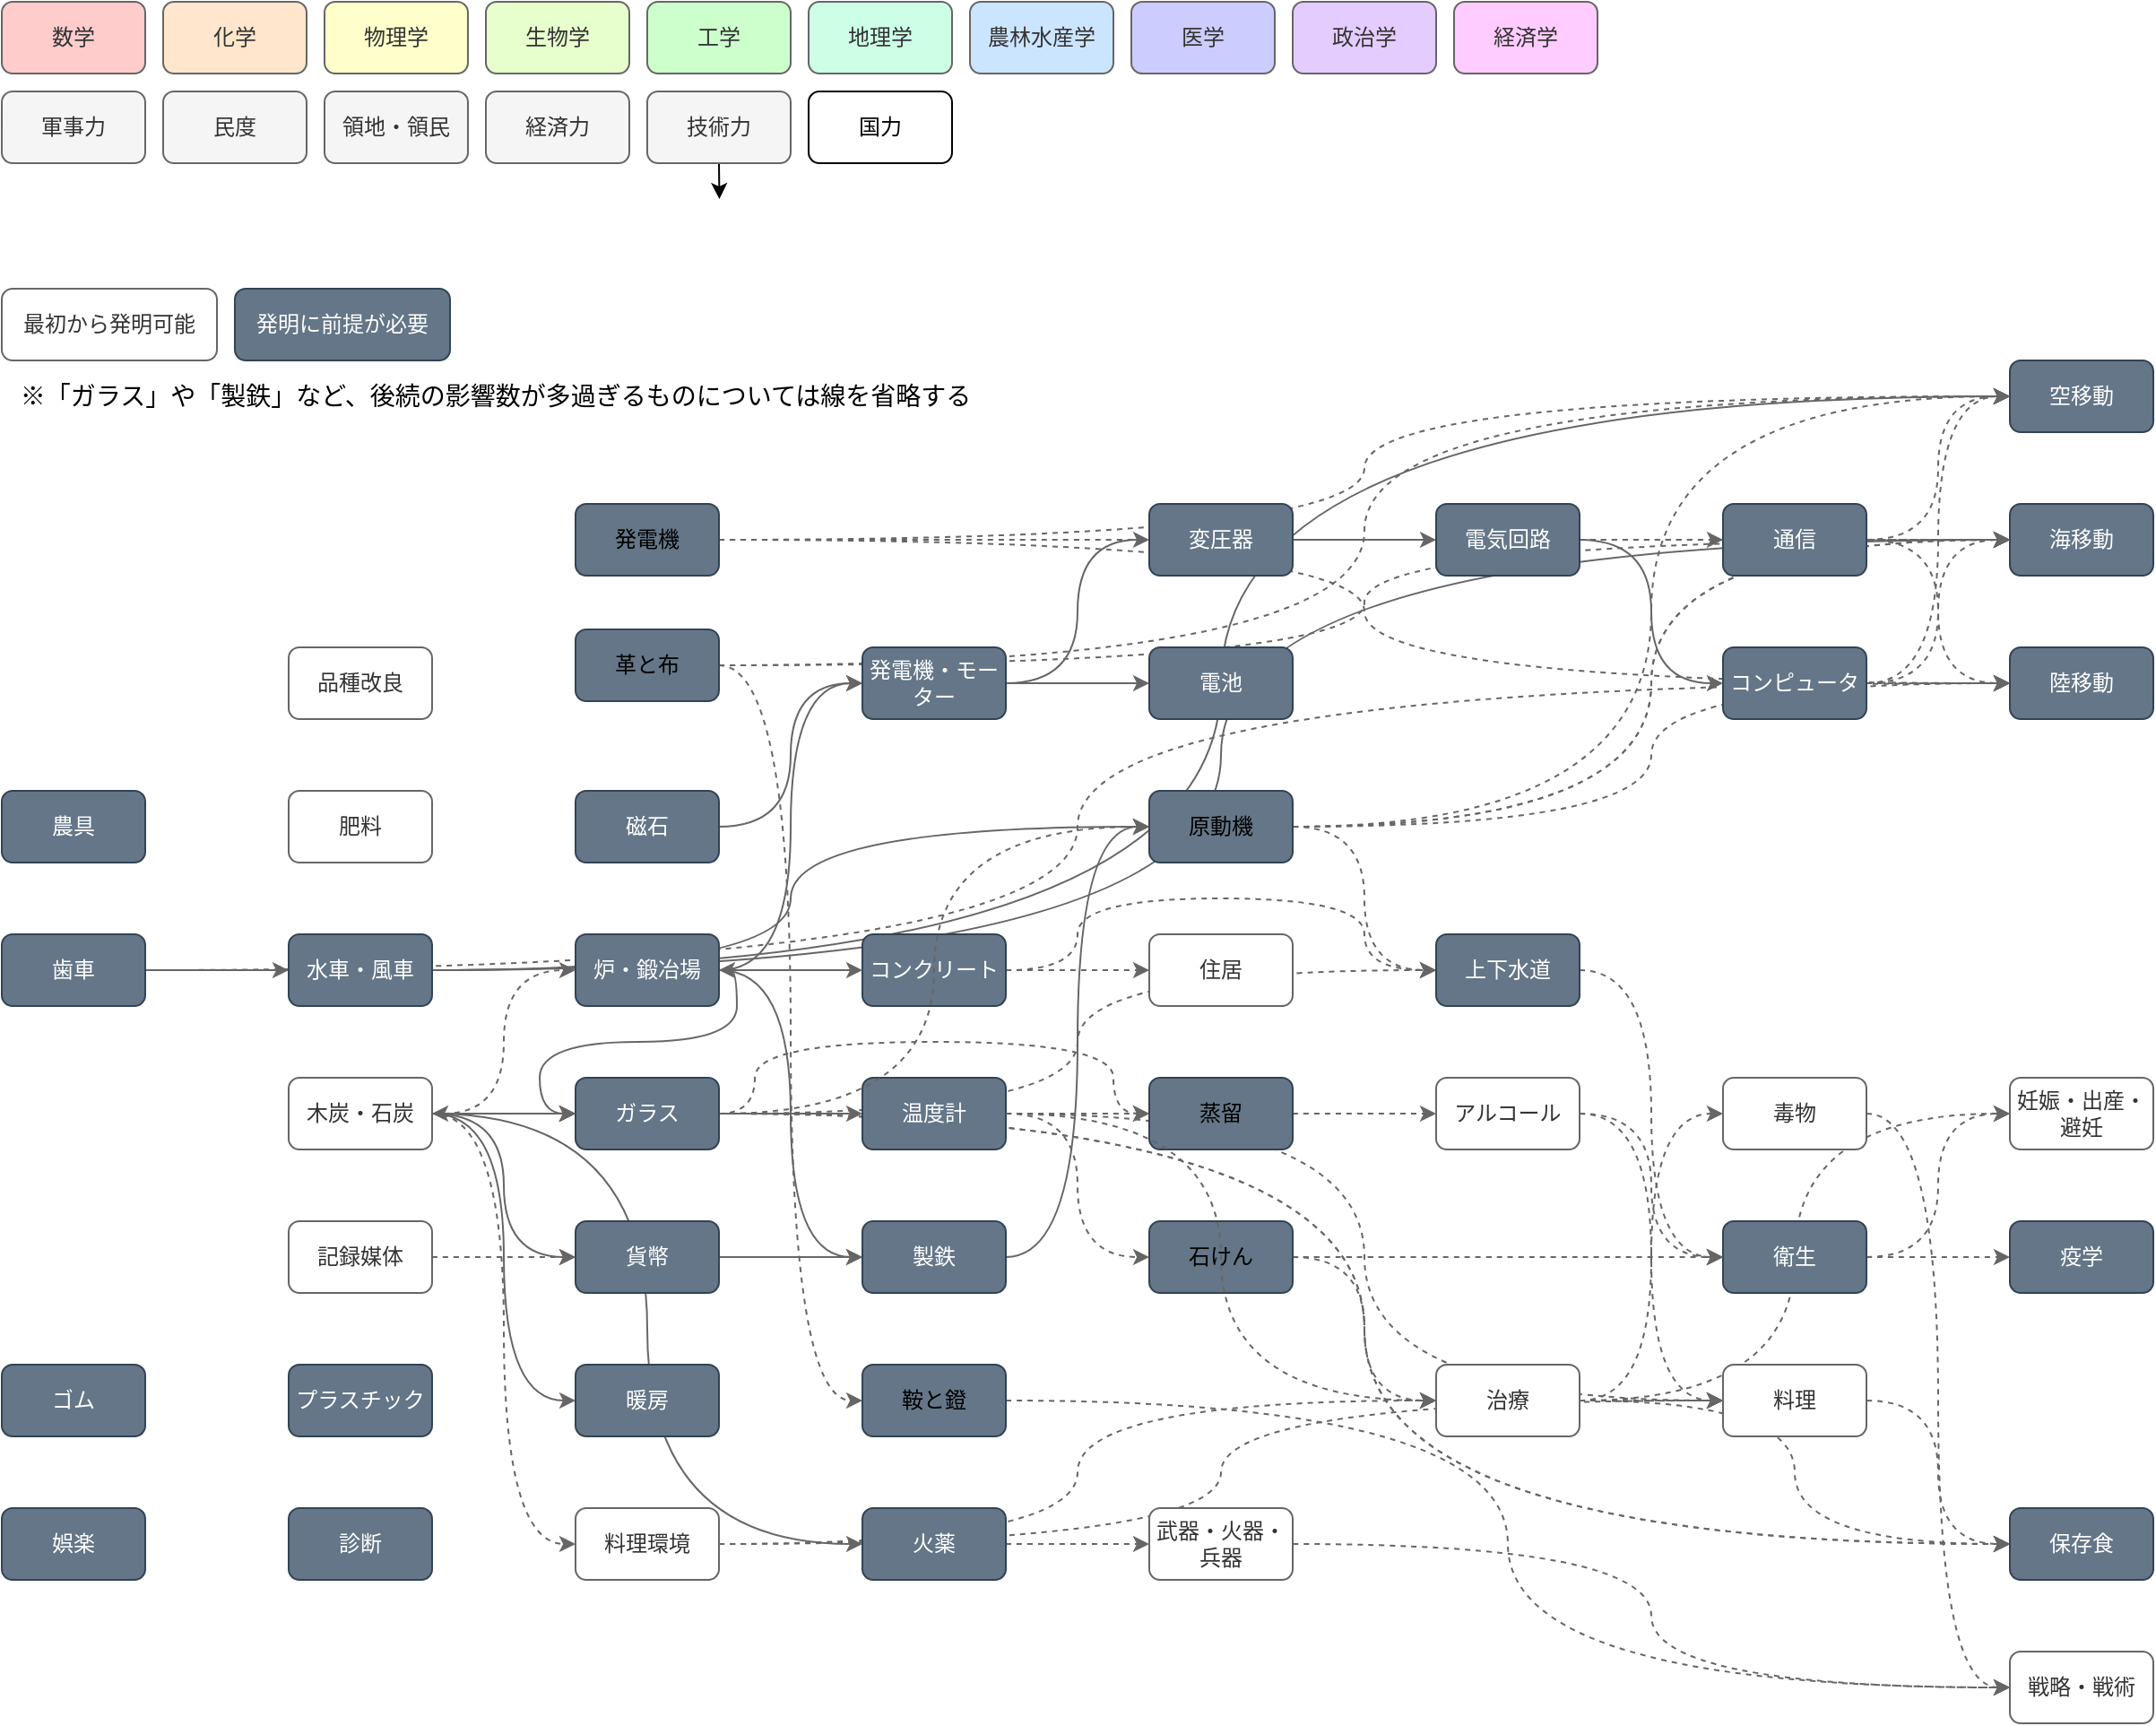 <mxfile version="13.6.5">
    <diagram id="Hml3C1bSp_uLjsfV2yY4" name="発明フロー図">
        <mxGraphModel dx="1623" dy="1445" grid="1" gridSize="10" guides="1" tooltips="1" connect="1" arrows="1" fold="1" page="0" pageScale="1" pageWidth="827" pageHeight="1169" background="#ffffff" math="0" shadow="0">
            <root>
                <mxCell id="HTTCc7BETmfh2jHcDv9F-0"/>
                <mxCell id="HTTCc7BETmfh2jHcDv9F-1" parent="HTTCc7BETmfh2jHcDv9F-0"/>
                <mxCell id="nROYmovbe9bJ1VE86xbU-2" style="edgeStyle=orthogonalEdgeStyle;curved=1;orthogonalLoop=1;jettySize=auto;html=1;entryX=0;entryY=0.5;entryDx=0;entryDy=0;dashed=1;strokeColor=#666666;" parent="HTTCc7BETmfh2jHcDv9F-1" source="orQiS28H_-HDRUKgwxow-0" target="nROYmovbe9bJ1VE86xbU-0" edge="1">
                    <mxGeometry relative="1" as="geometry"/>
                </mxCell>
                <mxCell id="15vgdKJO_0gSsuf9lGo--10" style="edgeStyle=orthogonalEdgeStyle;curved=1;orthogonalLoop=1;jettySize=auto;html=1;entryX=0;entryY=0.5;entryDx=0;entryDy=0;dashed=1;strokeColor=#666666;" parent="HTTCc7BETmfh2jHcDv9F-1" source="IHxV3SC73tPRu1RLsCbI-1" target="-kC5ediKRFF-yKJu43k6-0" edge="1">
                    <mxGeometry relative="1" as="geometry"/>
                </mxCell>
                <mxCell id="jsnWgvFJp7m_y5k1BQA0-3" style="edgeStyle=orthogonalEdgeStyle;curved=1;orthogonalLoop=1;jettySize=auto;html=1;entryX=0;entryY=0.5;entryDx=0;entryDy=0;dashed=1;strokeColor=#666666;" parent="HTTCc7BETmfh2jHcDv9F-1" source="Sn5-mBdgM8zfP3UNiHoN-0" target="Dbr0C-WJxfYOp78xR_JG-0" edge="1">
                    <mxGeometry relative="1" as="geometry"/>
                </mxCell>
                <mxCell id="XReN1oJN_4p1rs_f8T-Q-1" style="edgeStyle=orthogonalEdgeStyle;curved=1;orthogonalLoop=1;jettySize=auto;html=1;entryX=0;entryY=0.5;entryDx=0;entryDy=0;dashed=1;strokeColor=#666666;" parent="HTTCc7BETmfh2jHcDv9F-1" source="orQiS28H_-HDRUKgwxow-0" target="-kC5ediKRFF-yKJu43k6-0" edge="1">
                    <mxGeometry relative="1" as="geometry"/>
                </mxCell>
                <mxCell id="dR6pimykpSB_m4Jos8N7-8" style="edgeStyle=orthogonalEdgeStyle;curved=1;orthogonalLoop=1;jettySize=auto;html=1;entryX=0;entryY=0.5;entryDx=0;entryDy=0;dashed=1;strokeColor=#666666;" parent="HTTCc7BETmfh2jHcDv9F-1" source="dR6pimykpSB_m4Jos8N7-3" target="dR6pimykpSB_m4Jos8N7-0" edge="1">
                    <mxGeometry relative="1" as="geometry"/>
                </mxCell>
                <mxCell id="l7sgxVDM9o03ufIY0ZK5-0" style="edgeStyle=orthogonalEdgeStyle;curved=1;orthogonalLoop=1;jettySize=auto;html=1;entryX=0;entryY=0.5;entryDx=0;entryDy=0;dashed=1;strokeColor=#666666;" parent="HTTCc7BETmfh2jHcDv9F-1" source="5Iz_TNSjgTqwmQJaPwpB-0" target="bYkYj78u_uzgEQN_Zffz-0" edge="1">
                    <mxGeometry relative="1" as="geometry"/>
                </mxCell>
                <mxCell id="bYkYj78u_uzgEQN_Zffz-7" style="edgeStyle=orthogonalEdgeStyle;curved=1;orthogonalLoop=1;jettySize=auto;html=1;entryX=0;entryY=0.5;entryDx=0;entryDy=0;strokeColor=#666666;" parent="HTTCc7BETmfh2jHcDv9F-1" source="hAJBgUKt6QxF4TPebzFo-0" target="bYkYj78u_uzgEQN_Zffz-0" edge="1">
                    <mxGeometry relative="1" as="geometry"/>
                </mxCell>
                <mxCell id="bYkYj78u_uzgEQN_Zffz-6" style="edgeStyle=orthogonalEdgeStyle;curved=1;orthogonalLoop=1;jettySize=auto;html=1;entryX=0;entryY=0.5;entryDx=0;entryDy=0;strokeColor=#666666;" parent="HTTCc7BETmfh2jHcDv9F-1" source="hAJBgUKt6QxF4TPebzFo-0" target="bYkYj78u_uzgEQN_Zffz-1" edge="1">
                    <mxGeometry relative="1" as="geometry"/>
                </mxCell>
                <mxCell id="fruoxsKuYXPDBdhxqdVz-2" style="edgeStyle=orthogonalEdgeStyle;curved=1;orthogonalLoop=1;jettySize=auto;html=1;entryX=0;entryY=0.5;entryDx=0;entryDy=0;dashed=1;strokeColor=#666666;" parent="HTTCc7BETmfh2jHcDv9F-1" source="b9YuUcyHK26dxfavCTkQ-0" target="fruoxsKuYXPDBdhxqdVz-0" edge="1">
                    <mxGeometry relative="1" as="geometry"/>
                </mxCell>
                <mxCell id="llVmmh854Esks2OwhXFj-2" style="edgeStyle=orthogonalEdgeStyle;curved=1;orthogonalLoop=1;jettySize=auto;html=1;entryX=0;entryY=0.5;entryDx=0;entryDy=0;strokeColor=#666666;" parent="HTTCc7BETmfh2jHcDv9F-1" source="hAJBgUKt6QxF4TPebzFo-0" target="5Iz_TNSjgTqwmQJaPwpB-0" edge="1">
                    <mxGeometry relative="1" as="geometry"/>
                </mxCell>
                <mxCell id="xolmBpU9KjeL2AKnAgfE-1" style="edgeStyle=orthogonalEdgeStyle;orthogonalLoop=1;jettySize=auto;html=1;entryX=0;entryY=0.5;entryDx=0;entryDy=0;strokeColor=#666666;fontColor=#242424;fillColor=#f5f5f5;curved=1;" parent="HTTCc7BETmfh2jHcDv9F-1" source="RAYl8kHecePw0RQnXyey-0" target="xolmBpU9KjeL2AKnAgfE-0" edge="1">
                    <mxGeometry relative="1" as="geometry"/>
                </mxCell>
                <mxCell id="Ap4JBLBqUgPetMG2dPM3-0" style="edgeStyle=orthogonalEdgeStyle;orthogonalLoop=1;jettySize=auto;html=1;entryX=0;entryY=0.5;entryDx=0;entryDy=0;strokeColor=#666666;fontColor=#242424;dashed=1;fillColor=#f5f5f5;curved=1;" parent="HTTCc7BETmfh2jHcDv9F-1" source="Sn5-mBdgM8zfP3UNiHoN-0" target="rmJzFQS66W-gUBMwuP_R-0" edge="1">
                    <mxGeometry relative="1" as="geometry"/>
                </mxCell>
                <mxCell id="j3p5eU2ef71zMQ0-AlCQ-0" style="edgeStyle=orthogonalEdgeStyle;orthogonalLoop=1;jettySize=auto;html=1;entryX=0;entryY=0.5;entryDx=0;entryDy=0;strokeColor=#666666;fontColor=#242424;fillColor=#f5f5f5;curved=1;exitX=1;exitY=0.5;exitDx=0;exitDy=0;" parent="HTTCc7BETmfh2jHcDv9F-1" source="lw9KRS8-v7y3yGMd158O-0" target="aUE0gkNqFB7O7c7i3Uo4-0" edge="1">
                    <mxGeometry relative="1" as="geometry"/>
                </mxCell>
                <mxCell id="XJsbUPrAj7jSnz_J5Ij9-0" style="edgeStyle=orthogonalEdgeStyle;orthogonalLoop=1;jettySize=auto;html=1;entryX=0;entryY=0.5;entryDx=0;entryDy=0;dashed=1;strokeColor=#666666;fontColor=#242424;fillColor=#f5f5f5;curved=1;" parent="HTTCc7BETmfh2jHcDv9F-1" source="Sn5-mBdgM8zfP3UNiHoN-0" target="rmJzFQS66W-gUBMwuP_R-0" edge="1">
                    <mxGeometry relative="1" as="geometry"/>
                </mxCell>
                <mxCell id="VSHb0vkexKgeXN2EWjZw-0" style="edgeStyle=orthogonalEdgeStyle;orthogonalLoop=1;jettySize=auto;html=1;entryX=0;entryY=0.5;entryDx=0;entryDy=0;dashed=1;strokeColor=#666666;fontColor=#242424;fillColor=#f5f5f5;curved=1;" parent="HTTCc7BETmfh2jHcDv9F-1" source="XwRDVTlCvedR3Zm1vumC-0" target="879Xo7zjeXGpvIYnT46Y-1" edge="1">
                    <mxGeometry relative="1" as="geometry"/>
                </mxCell>
                <mxCell id="wsDSR9SNvBHnoTCr_pwT-1" style="edgeStyle=orthogonalEdgeStyle;orthogonalLoop=1;jettySize=auto;html=1;entryX=0;entryY=0.5;entryDx=0;entryDy=0;dashed=1;strokeColor=#666666;fontColor=#242424;fillColor=#f5f5f5;curved=1;" parent="HTTCc7BETmfh2jHcDv9F-1" source="XwRDVTlCvedR3Zm1vumC-0" target="wsDSR9SNvBHnoTCr_pwT-0" edge="1">
                    <mxGeometry relative="1" as="geometry"/>
                </mxCell>
                <mxCell id="-kC5ediKRFF-yKJu43k6-1" style="edgeStyle=orthogonalEdgeStyle;orthogonalLoop=1;jettySize=auto;html=1;entryX=0;entryY=0.5;entryDx=0;entryDy=0;dashed=1;strokeColor=#666666;fontColor=#242424;fillColor=#f5f5f5;curved=1;" parent="HTTCc7BETmfh2jHcDv9F-1" source="XwRDVTlCvedR3Zm1vumC-0" target="-kC5ediKRFF-yKJu43k6-0" edge="1">
                    <mxGeometry relative="1" as="geometry"/>
                </mxCell>
                <mxCell id="rmJzFQS66W-gUBMwuP_R-2" style="edgeStyle=orthogonalEdgeStyle;orthogonalLoop=1;jettySize=auto;html=1;entryX=0;entryY=0.5;entryDx=0;entryDy=0;dashed=1;strokeColor=#666666;fontColor=#242424;fillColor=#f5f5f5;curved=1;" parent="HTTCc7BETmfh2jHcDv9F-1" source="orQiS28H_-HDRUKgwxow-0" target="rmJzFQS66W-gUBMwuP_R-0" edge="1">
                    <mxGeometry relative="1" as="geometry"/>
                </mxCell>
                <mxCell id="NjEWo05EWpm-bKINFmp_-1" style="edgeStyle=orthogonalEdgeStyle;orthogonalLoop=1;jettySize=auto;html=1;entryX=0;entryY=0.5;entryDx=0;entryDy=0;dashed=1;fontColor=#242424;fillColor=#f5f5f5;curved=1;strokeColor=#666666;" parent="HTTCc7BETmfh2jHcDv9F-1" source="879Xo7zjeXGpvIYnT46Y-1" target="NjEWo05EWpm-bKINFmp_-0" edge="1">
                    <mxGeometry relative="1" as="geometry"/>
                </mxCell>
                <mxCell id="879Xo7zjeXGpvIYnT46Y-1" value="蒸留" style="whiteSpace=wrap;html=1;shadow=0;strokeColor=#314354;glass=0;rounded=1;fillColor=#647687;" parent="HTTCc7BETmfh2jHcDv9F-1" vertex="1">
                    <mxGeometry x="-40" y="40" width="80" height="40" as="geometry"/>
                </mxCell>
                <mxCell id="Sn5-mBdgM8zfP3UNiHoN-1" style="edgeStyle=orthogonalEdgeStyle;orthogonalLoop=1;jettySize=auto;html=1;entryX=0;entryY=0.5;entryDx=0;entryDy=0;strokeColor=#666666;fontColor=#242424;fillColor=#f5f5f5;curved=1;" parent="HTTCc7BETmfh2jHcDv9F-1" source="Sn5-mBdgM8zfP3UNiHoN-0" target="XwRDVTlCvedR3Zm1vumC-0" edge="1">
                    <mxGeometry relative="1" as="geometry"/>
                </mxCell>
                <mxCell id="kmi2UZ3Utrd7_uI72IXJ-0" style="edgeStyle=orthogonalEdgeStyle;orthogonalLoop=1;jettySize=auto;html=1;entryX=0;entryY=0.5;entryDx=0;entryDy=0;strokeColor=#666666;fontColor=#242424;exitX=1;exitY=0.5;exitDx=0;exitDy=0;dashed=1;fillColor=#f5f5f5;curved=1;" parent="HTTCc7BETmfh2jHcDv9F-1" source="Sn5-mBdgM8zfP3UNiHoN-0" target="879Xo7zjeXGpvIYnT46Y-1" edge="1">
                    <mxGeometry relative="1" as="geometry">
                        <Array as="points">
                            <mxPoint x="-260" y="60"/>
                            <mxPoint x="-260" y="20"/>
                            <mxPoint x="-60" y="20"/>
                            <mxPoint x="-60" y="60"/>
                        </Array>
                    </mxGeometry>
                </mxCell>
                <mxCell id="_3wUcc4vJyXXqYRv7iyH-13" value="化学" style="whiteSpace=wrap;html=1;shadow=0;strokeColor=#666666;glass=0;fontColor=#333333;fillColor=#FFE6CC;rounded=1;" parent="HTTCc7BETmfh2jHcDv9F-1" vertex="1">
                    <mxGeometry x="-590" y="-560" width="80" height="40" as="geometry"/>
                </mxCell>
                <mxCell id="_3wUcc4vJyXXqYRv7iyH-14" value="物理学" style="whiteSpace=wrap;html=1;shadow=0;strokeColor=#666666;glass=0;fontColor=#333333;fillColor=#FFFFCC;rounded=1;" parent="HTTCc7BETmfh2jHcDv9F-1" vertex="1">
                    <mxGeometry x="-500" y="-560" width="80" height="40" as="geometry"/>
                </mxCell>
                <mxCell id="_3wUcc4vJyXXqYRv7iyH-15" value="生物学" style="whiteSpace=wrap;html=1;shadow=0;strokeColor=#666666;glass=0;fontColor=#333333;fillColor=#E6FFCC;rounded=1;" parent="HTTCc7BETmfh2jHcDv9F-1" vertex="1">
                    <mxGeometry x="-410" y="-560" width="80" height="40" as="geometry"/>
                </mxCell>
                <mxCell id="_3wUcc4vJyXXqYRv7iyH-16" value="工学" style="whiteSpace=wrap;html=1;shadow=0;strokeColor=#666666;glass=0;fontColor=#333333;fillColor=#CCFFCC;rounded=1;" parent="HTTCc7BETmfh2jHcDv9F-1" vertex="1">
                    <mxGeometry x="-320" y="-560" width="80" height="40" as="geometry"/>
                </mxCell>
                <mxCell id="_3wUcc4vJyXXqYRv7iyH-17" value="数学" style="whiteSpace=wrap;html=1;shadow=0;strokeColor=#666666;glass=0;fontColor=#333333;fillColor=#FFCCCC;rounded=1;" parent="HTTCc7BETmfh2jHcDv9F-1" vertex="1">
                    <mxGeometry x="-680" y="-560" width="80" height="40" as="geometry"/>
                </mxCell>
                <mxCell id="_3wUcc4vJyXXqYRv7iyH-18" value="地理学" style="whiteSpace=wrap;html=1;shadow=0;strokeColor=#666666;glass=0;fontColor=#333333;fillColor=#CCFFE6;rounded=1;" parent="HTTCc7BETmfh2jHcDv9F-1" vertex="1">
                    <mxGeometry x="-230" y="-560" width="80" height="40" as="geometry"/>
                </mxCell>
                <mxCell id="_3wUcc4vJyXXqYRv7iyH-19" value="軍事力" style="whiteSpace=wrap;html=1;shadow=0;strokeColor=#666666;glass=0;fontColor=#333333;fillColor=#f5f5f5;rounded=1;" parent="HTTCc7BETmfh2jHcDv9F-1" vertex="1">
                    <mxGeometry x="-680" y="-510" width="80" height="40" as="geometry"/>
                </mxCell>
                <mxCell id="_3wUcc4vJyXXqYRv7iyH-20" value="政治学" style="whiteSpace=wrap;html=1;shadow=0;strokeColor=#666666;glass=0;fontColor=#333333;fillColor=#E5CCFF;rounded=1;" parent="HTTCc7BETmfh2jHcDv9F-1" vertex="1">
                    <mxGeometry x="40" y="-560" width="80" height="40" as="geometry"/>
                </mxCell>
                <mxCell id="_3wUcc4vJyXXqYRv7iyH-21" value="経済学" style="whiteSpace=wrap;html=1;shadow=0;strokeColor=#666666;glass=0;fontColor=#333333;fillColor=#FFCCFF;rounded=1;" parent="HTTCc7BETmfh2jHcDv9F-1" vertex="1">
                    <mxGeometry x="130" y="-560" width="80" height="40" as="geometry"/>
                </mxCell>
                <mxCell id="_3wUcc4vJyXXqYRv7iyH-22" value="民度" style="whiteSpace=wrap;html=1;shadow=0;strokeColor=#666666;glass=0;fontColor=#333333;fillColor=#f5f5f5;rounded=1;" parent="HTTCc7BETmfh2jHcDv9F-1" vertex="1">
                    <mxGeometry x="-590" y="-510" width="80" height="40" as="geometry"/>
                </mxCell>
                <mxCell id="_3wUcc4vJyXXqYRv7iyH-23" value="農林水産学" style="whiteSpace=wrap;html=1;shadow=0;strokeColor=#666666;glass=0;fontColor=#333333;fillColor=#CCE5FF;rounded=1;" parent="HTTCc7BETmfh2jHcDv9F-1" vertex="1">
                    <mxGeometry x="-140" y="-560" width="80" height="40" as="geometry"/>
                </mxCell>
                <mxCell id="_3wUcc4vJyXXqYRv7iyH-24" value="医学" style="whiteSpace=wrap;html=1;shadow=0;strokeColor=#666666;glass=0;fontColor=#333333;fillColor=#CCCCFF;rounded=1;" parent="HTTCc7BETmfh2jHcDv9F-1" vertex="1">
                    <mxGeometry x="-50" y="-560" width="80" height="40" as="geometry"/>
                </mxCell>
                <mxCell id="15vgdKJO_0gSsuf9lGo--1" style="edgeStyle=orthogonalEdgeStyle;curved=1;orthogonalLoop=1;jettySize=auto;html=1;entryX=0;entryY=0.5;entryDx=0;entryDy=0;dashed=1;strokeColor=#666666;" parent="HTTCc7BETmfh2jHcDv9F-1" source="NjEWo05EWpm-bKINFmp_-0" target="rf0gForys7RXzxiNtbmf-0" edge="1">
                    <mxGeometry relative="1" as="geometry"/>
                </mxCell>
                <mxCell id="15vgdKJO_0gSsuf9lGo--3" style="edgeStyle=orthogonalEdgeStyle;curved=1;orthogonalLoop=1;jettySize=auto;html=1;entryX=0;entryY=0.5;entryDx=0;entryDy=0;dashed=1;strokeColor=#666666;" parent="HTTCc7BETmfh2jHcDv9F-1" source="NjEWo05EWpm-bKINFmp_-0" target="-kC5ediKRFF-yKJu43k6-0" edge="1">
                    <mxGeometry relative="1" as="geometry"/>
                </mxCell>
                <mxCell id="NjEWo05EWpm-bKINFmp_-0" value="アルコール" style="whiteSpace=wrap;html=1;shadow=0;strokeColor=#666666;glass=0;fontColor=#333333;rounded=1;fillColor=#FFFFFF;" parent="HTTCc7BETmfh2jHcDv9F-1" vertex="1">
                    <mxGeometry x="120" y="40" width="80" height="40" as="geometry"/>
                </mxCell>
                <mxCell id="rf0gForys7RXzxiNtbmf-1" style="edgeStyle=orthogonalEdgeStyle;orthogonalLoop=1;jettySize=auto;html=1;entryX=0;entryY=0.5;entryDx=0;entryDy=0;dashed=1;strokeColor=#666666;fontColor=#242424;fillColor=#f5f5f5;curved=1;" parent="HTTCc7BETmfh2jHcDv9F-1" source="wsDSR9SNvBHnoTCr_pwT-0" target="rf0gForys7RXzxiNtbmf-0" edge="1">
                    <mxGeometry relative="1" as="geometry"/>
                </mxCell>
                <mxCell id="15vgdKJO_0gSsuf9lGo--0" style="edgeStyle=orthogonalEdgeStyle;curved=1;orthogonalLoop=1;jettySize=auto;html=1;entryX=0;entryY=0.5;entryDx=0;entryDy=0;dashed=1;strokeColor=#666666;" parent="HTTCc7BETmfh2jHcDv9F-1" source="wsDSR9SNvBHnoTCr_pwT-0" target="orQiS28H_-HDRUKgwxow-0" edge="1">
                    <mxGeometry relative="1" as="geometry"/>
                </mxCell>
                <mxCell id="wsDSR9SNvBHnoTCr_pwT-0" value="石けん" style="whiteSpace=wrap;html=1;shadow=0;strokeColor=#314354;glass=0;rounded=1;fillColor=#647687;" parent="HTTCc7BETmfh2jHcDv9F-1" vertex="1">
                    <mxGeometry x="-40" y="120" width="80" height="40" as="geometry"/>
                </mxCell>
                <mxCell id="15vgdKJO_0gSsuf9lGo--4" style="edgeStyle=orthogonalEdgeStyle;curved=1;orthogonalLoop=1;jettySize=auto;html=1;entryX=0;entryY=0.5;entryDx=0;entryDy=0;dashed=1;strokeColor=#666666;" parent="HTTCc7BETmfh2jHcDv9F-1" source="-kC5ediKRFF-yKJu43k6-0" target="rmJzFQS66W-gUBMwuP_R-0" edge="1">
                    <mxGeometry relative="1" as="geometry"/>
                </mxCell>
                <mxCell id="-kC5ediKRFF-yKJu43k6-0" value="料理" style="whiteSpace=wrap;html=1;shadow=0;strokeColor=#666666;glass=0;fontColor=#333333;rounded=1;fillColor=#FFFFFF;" parent="HTTCc7BETmfh2jHcDv9F-1" vertex="1">
                    <mxGeometry x="280" y="200" width="80" height="40" as="geometry"/>
                </mxCell>
                <mxCell id="rmJzFQS66W-gUBMwuP_R-0" value="保存食" style="whiteSpace=wrap;html=1;shadow=0;strokeColor=#314354;glass=0;fontColor=#ffffff;rounded=1;fillColor=#647687;" parent="HTTCc7BETmfh2jHcDv9F-1" vertex="1">
                    <mxGeometry x="440" y="280" width="80" height="40" as="geometry"/>
                </mxCell>
                <mxCell id="fNW1mB0vqgWYvVGBjmVC-1" style="edgeStyle=orthogonalEdgeStyle;curved=1;orthogonalLoop=1;jettySize=auto;html=1;entryX=0;entryY=0.5;entryDx=0;entryDy=0;dashed=1;strokeColor=#666666;" parent="HTTCc7BETmfh2jHcDv9F-1" source="rf0gForys7RXzxiNtbmf-0" target="fNW1mB0vqgWYvVGBjmVC-0" edge="1">
                    <mxGeometry relative="1" as="geometry"/>
                </mxCell>
                <mxCell id="nROYmovbe9bJ1VE86xbU-1" style="edgeStyle=orthogonalEdgeStyle;curved=1;orthogonalLoop=1;jettySize=auto;html=1;entryX=0;entryY=0.5;entryDx=0;entryDy=0;dashed=1;strokeColor=#666666;" parent="HTTCc7BETmfh2jHcDv9F-1" source="rf0gForys7RXzxiNtbmf-0" target="nROYmovbe9bJ1VE86xbU-0" edge="1">
                    <mxGeometry relative="1" as="geometry"/>
                </mxCell>
                <mxCell id="rf0gForys7RXzxiNtbmf-0" value="衛生" style="whiteSpace=wrap;html=1;shadow=0;strokeColor=#314354;glass=0;fontColor=#ffffff;rounded=1;fillColor=#647687;" parent="HTTCc7BETmfh2jHcDv9F-1" vertex="1">
                    <mxGeometry x="280" y="120" width="80" height="40" as="geometry"/>
                </mxCell>
                <mxCell id="I6vt4FmRrN_WWvv1z9_a-1" style="edgeStyle=orthogonalEdgeStyle;orthogonalLoop=1;jettySize=auto;html=1;entryX=0;entryY=0.5;entryDx=0;entryDy=0;dashed=1;strokeColor=#666666;fontColor=#242424;fillColor=#f5f5f5;curved=1;" parent="HTTCc7BETmfh2jHcDv9F-1" source="aUE0gkNqFB7O7c7i3Uo4-0" target="I6vt4FmRrN_WWvv1z9_a-0" edge="1">
                    <mxGeometry relative="1" as="geometry"/>
                </mxCell>
                <mxCell id="egx3MsV3ABIWp8DCgl1h-0" value="肥料" style="whiteSpace=wrap;html=1;shadow=0;strokeColor=#666666;glass=0;fontColor=#333333;gradientDirection=east;rounded=1;fillColor=#FFFFFF;" parent="HTTCc7BETmfh2jHcDv9F-1" vertex="1">
                    <mxGeometry x="-520" y="-120" width="80" height="40" as="geometry"/>
                </mxCell>
                <mxCell id="dR6pimykpSB_m4Jos8N7-2" style="edgeStyle=orthogonalEdgeStyle;curved=1;orthogonalLoop=1;jettySize=auto;html=1;entryX=0;entryY=0.5;entryDx=0;entryDy=0;dashed=1;strokeColor=#666666;" parent="HTTCc7BETmfh2jHcDv9F-1" source="I6vt4FmRrN_WWvv1z9_a-0" target="dR6pimykpSB_m4Jos8N7-0" edge="1">
                    <mxGeometry relative="1" as="geometry"/>
                </mxCell>
                <mxCell id="I6vt4FmRrN_WWvv1z9_a-0" value="武器・火器・兵器" style="whiteSpace=wrap;html=1;shadow=0;strokeColor=#666666;glass=0;fontColor=#333333;gradientDirection=east;rounded=1;fillColor=#FFFFFF;" parent="HTTCc7BETmfh2jHcDv9F-1" vertex="1">
                    <mxGeometry x="-40" y="280" width="80" height="40" as="geometry"/>
                </mxCell>
                <mxCell id="gBRz2u1BvC-VdU7EH6nq-0" style="edgeStyle=orthogonalEdgeStyle;orthogonalLoop=1;jettySize=auto;html=1;entryX=0;entryY=0.5;entryDx=0;entryDy=0;strokeColor=#666666;fontColor=#242424;fillColor=#f5f5f5;curved=1;" parent="HTTCc7BETmfh2jHcDv9F-1" source="lw9KRS8-v7y3yGMd158O-0" target="Sn5-mBdgM8zfP3UNiHoN-0" edge="1">
                    <mxGeometry relative="1" as="geometry"/>
                </mxCell>
                <mxCell id="lhSFcBFZjF5iDJUtTFF3-0" style="edgeStyle=orthogonalEdgeStyle;orthogonalLoop=1;jettySize=auto;html=1;entryX=0;entryY=0.5;entryDx=0;entryDy=0;strokeColor=#666666;fontColor=#242424;dashed=1;fillColor=#f5f5f5;curved=1;startArrow=classic;startFill=1;" parent="HTTCc7BETmfh2jHcDv9F-1" source="lw9KRS8-v7y3yGMd158O-0" target="XOB_Azzf9ECYlFCiNjfn-0" edge="1">
                    <mxGeometry relative="1" as="geometry"/>
                </mxCell>
                <mxCell id="JC4YpbuUYEj5rmakHz76-1" style="edgeStyle=orthogonalEdgeStyle;orthogonalLoop=1;jettySize=auto;html=1;entryX=0;entryY=0.5;entryDx=0;entryDy=0;curved=1;strokeColor=#666666;" parent="HTTCc7BETmfh2jHcDv9F-1" source="lw9KRS8-v7y3yGMd158O-0" target="JC4YpbuUYEj5rmakHz76-0" edge="1">
                    <mxGeometry relative="1" as="geometry"/>
                </mxCell>
                <mxCell id="IHxV3SC73tPRu1RLsCbI-2" style="edgeStyle=orthogonalEdgeStyle;curved=1;orthogonalLoop=1;jettySize=auto;html=1;entryX=0;entryY=0.5;entryDx=0;entryDy=0;strokeColor=#666666;dashed=1;" parent="HTTCc7BETmfh2jHcDv9F-1" source="lw9KRS8-v7y3yGMd158O-0" target="IHxV3SC73tPRu1RLsCbI-1" edge="1">
                    <mxGeometry relative="1" as="geometry"/>
                </mxCell>
                <mxCell id="lw9KRS8-v7y3yGMd158O-0" value="木炭・石炭" style="whiteSpace=wrap;html=1;shadow=0;strokeColor=#666666;glass=0;fontColor=#333333;gradientDirection=east;rounded=1;fillColor=#FFFFFF;" parent="HTTCc7BETmfh2jHcDv9F-1" vertex="1">
                    <mxGeometry x="-520" y="40" width="80" height="40" as="geometry"/>
                </mxCell>
                <mxCell id="llVmmh854Esks2OwhXFj-1" style="edgeStyle=orthogonalEdgeStyle;orthogonalLoop=1;jettySize=auto;html=1;entryX=0;entryY=0.5;entryDx=0;entryDy=0;curved=1;strokeColor=#666666;" parent="HTTCc7BETmfh2jHcDv9F-1" source="xolmBpU9KjeL2AKnAgfE-0" target="5Iz_TNSjgTqwmQJaPwpB-0" edge="1">
                    <mxGeometry relative="1" as="geometry"/>
                </mxCell>
                <mxCell id="xolmBpU9KjeL2AKnAgfE-0" value="製鉄" style="whiteSpace=wrap;html=1;shadow=0;strokeColor=#314354;glass=0;fontColor=#ffffff;gradientDirection=east;rounded=1;fillColor=#647687;" parent="HTTCc7BETmfh2jHcDv9F-1" vertex="1">
                    <mxGeometry x="-200" y="120" width="80" height="40" as="geometry"/>
                </mxCell>
                <mxCell id="I9lxqiOMOkmnAsTsOOeb-2" style="edgeStyle=orthogonalEdgeStyle;orthogonalLoop=1;jettySize=auto;html=1;entryX=0;entryY=0.5;entryDx=0;entryDy=0;strokeColor=#666666;fontColor=#242424;dashed=1;fillColor=#f5f5f5;curved=1;" parent="HTTCc7BETmfh2jHcDv9F-1" source="I9lxqiOMOkmnAsTsOOeb-0" target="RAYl8kHecePw0RQnXyey-0" edge="1">
                    <mxGeometry relative="1" as="geometry">
                        <mxPoint x="-520" y="140" as="targetPoint"/>
                    </mxGeometry>
                </mxCell>
                <mxCell id="I9lxqiOMOkmnAsTsOOeb-0" value="記録媒体" style="whiteSpace=wrap;html=1;shadow=0;strokeColor=#666666;glass=0;fontColor=#333333;gradientDirection=east;rounded=1;fillColor=#FFFFFF;" parent="HTTCc7BETmfh2jHcDv9F-1" vertex="1">
                    <mxGeometry x="-520" y="120" width="80" height="40" as="geometry"/>
                </mxCell>
                <mxCell id="XwRDVTlCvedR3Zm1vumC-0" value="温度計" style="whiteSpace=wrap;html=1;shadow=0;strokeColor=#314354;glass=0;fontColor=#ffffff;rounded=1;fillColor=#647687;" parent="HTTCc7BETmfh2jHcDv9F-1" vertex="1">
                    <mxGeometry x="-200" y="40" width="80" height="40" as="geometry"/>
                </mxCell>
                <mxCell id="6jde4qi--G-SuA9uiQnA-0" value="プラスチック" style="whiteSpace=wrap;html=1;shadow=0;strokeColor=#314354;glass=0;gradientDirection=east;rounded=1;fillColor=#647687;fontColor=#FFFFFF;" parent="HTTCc7BETmfh2jHcDv9F-1" vertex="1">
                    <mxGeometry x="-520" y="200" width="80" height="40" as="geometry"/>
                </mxCell>
                <mxCell id="3ZYC5zpfR9Kvv13T7q-n-3" style="edgeStyle=orthogonalEdgeStyle;orthogonalLoop=1;jettySize=auto;html=1;strokeColor=#666666;fontColor=#242424;dashed=1;fillColor=#f5f5f5;curved=1;" parent="HTTCc7BETmfh2jHcDv9F-1" source="6jde4qi--G-SuA9uiQnA-1" target="3ZYC5zpfR9Kvv13T7q-n-2" edge="1">
                    <mxGeometry relative="1" as="geometry"/>
                </mxCell>
                <mxCell id="jsnWgvFJp7m_y5k1BQA0-2" style="edgeStyle=orthogonalEdgeStyle;curved=1;orthogonalLoop=1;jettySize=auto;html=1;entryX=0;entryY=0.5;entryDx=0;entryDy=0;dashed=1;strokeColor=#666666;exitX=1;exitY=0.5;exitDx=0;exitDy=0;" parent="HTTCc7BETmfh2jHcDv9F-1" source="6jde4qi--G-SuA9uiQnA-1" target="Dbr0C-WJxfYOp78xR_JG-0" edge="1">
                    <mxGeometry relative="1" as="geometry">
                        <Array as="points">
                            <mxPoint x="-80" y="-20"/>
                            <mxPoint x="-80" y="-60"/>
                            <mxPoint x="80" y="-60"/>
                            <mxPoint x="80" y="-20"/>
                        </Array>
                    </mxGeometry>
                </mxCell>
                <mxCell id="6jde4qi--G-SuA9uiQnA-1" value="コンクリート" style="whiteSpace=wrap;html=1;shadow=0;strokeColor=#314354;glass=0;fontColor=#ffffff;gradientDirection=east;rounded=1;fillColor=#647687;" parent="HTTCc7BETmfh2jHcDv9F-1" vertex="1">
                    <mxGeometry x="-200" y="-40" width="80" height="40" as="geometry"/>
                </mxCell>
                <mxCell id="XOB_Azzf9ECYlFCiNjfn-1" style="edgeStyle=orthogonalEdgeStyle;orthogonalLoop=1;jettySize=auto;html=1;entryX=0;entryY=0.5;entryDx=0;entryDy=0;strokeColor=#666666;fontColor=#242424;fillColor=#f5f5f5;curved=1;" parent="HTTCc7BETmfh2jHcDv9F-1" source="XOB_Azzf9ECYlFCiNjfn-0" target="6jde4qi--G-SuA9uiQnA-1" edge="1">
                    <mxGeometry relative="1" as="geometry"/>
                </mxCell>
                <mxCell id="bUB5znuZweUOaqQhbGdk-0" style="edgeStyle=orthogonalEdgeStyle;orthogonalLoop=1;jettySize=auto;html=1;entryX=0;entryY=0.5;entryDx=0;entryDy=0;strokeColor=#666666;fontColor=#242424;fillColor=#f5f5f5;curved=1;" parent="HTTCc7BETmfh2jHcDv9F-1" source="XOB_Azzf9ECYlFCiNjfn-0" target="xolmBpU9KjeL2AKnAgfE-0" edge="1">
                    <mxGeometry relative="1" as="geometry"/>
                </mxCell>
                <mxCell id="I0iv-IHDvsy2OHSowOFH-0" style="edgeStyle=orthogonalEdgeStyle;curved=1;orthogonalLoop=1;jettySize=auto;html=1;entryX=0;entryY=0.5;entryDx=0;entryDy=0;strokeColor=#666666;" parent="HTTCc7BETmfh2jHcDv9F-1" source="XOB_Azzf9ECYlFCiNjfn-0" target="zk6BvxhDfVWAGiS1f2kL-1" edge="1">
                    <mxGeometry relative="1" as="geometry"/>
                </mxCell>
                <mxCell id="6" style="edgeStyle=orthogonalEdgeStyle;orthogonalLoop=1;jettySize=auto;html=1;entryX=0;entryY=0.5;entryDx=0;entryDy=0;startArrow=classic;startFill=1;fontSize=14;fontColor=#000000;curved=1;strokeColor=#666666;" parent="HTTCc7BETmfh2jHcDv9F-1" source="XOB_Azzf9ECYlFCiNjfn-0" target="Sn5-mBdgM8zfP3UNiHoN-0" edge="1">
                    <mxGeometry relative="1" as="geometry">
                        <Array as="points">
                            <mxPoint x="-270" y="-20"/>
                            <mxPoint x="-270" y="20"/>
                            <mxPoint x="-380" y="20"/>
                            <mxPoint x="-380" y="60"/>
                        </Array>
                    </mxGeometry>
                </mxCell>
                <mxCell id="XOB_Azzf9ECYlFCiNjfn-0" value="&lt;span&gt;炉・鍛冶場&lt;/span&gt;" style="whiteSpace=wrap;html=1;shadow=0;strokeColor=#314354;glass=0;gradientDirection=east;rounded=1;fillColor=#647687;fontColor=#FFFFFF;" parent="HTTCc7BETmfh2jHcDv9F-1" vertex="1">
                    <mxGeometry x="-360" y="-40" width="80" height="40" as="geometry"/>
                </mxCell>
                <mxCell id="3ZYC5zpfR9Kvv13T7q-n-2" value="住居" style="whiteSpace=wrap;html=1;shadow=0;strokeColor=#666666;glass=0;fontColor=#333333;gradientDirection=east;rounded=1;fillColor=#FFFFFF;" parent="HTTCc7BETmfh2jHcDv9F-1" vertex="1">
                    <mxGeometry x="-40" y="-40" width="80" height="40" as="geometry"/>
                </mxCell>
                <mxCell id="hAJBgUKt6QxF4TPebzFo-0" value="水車・風車" style="whiteSpace=wrap;html=1;shadow=0;strokeColor=#314354;glass=0;fontColor=#ffffff;gradientDirection=east;rounded=1;fillColor=#647687;" parent="HTTCc7BETmfh2jHcDv9F-1" vertex="1">
                    <mxGeometry x="-520" y="-40" width="80" height="40" as="geometry"/>
                </mxCell>
                <mxCell id="b9YuUcyHK26dxfavCTkQ-2" style="edgeStyle=orthogonalEdgeStyle;orthogonalLoop=1;jettySize=auto;html=1;strokeColor=#666666;fontColor=#242424;fillColor=#f5f5f5;curved=1;entryX=0;entryY=0.5;entryDx=0;entryDy=0;" parent="HTTCc7BETmfh2jHcDv9F-1" source="b9YuUcyHK26dxfavCTkQ-0" target="hAJBgUKt6QxF4TPebzFo-0" edge="1">
                    <mxGeometry relative="1" as="geometry">
                        <mxPoint x="-520" y="-20" as="targetPoint"/>
                    </mxGeometry>
                </mxCell>
                <mxCell id="b9YuUcyHK26dxfavCTkQ-0" value="歯車" style="whiteSpace=wrap;html=1;shadow=0;strokeColor=#314354;glass=0;gradientDirection=east;rounded=1;fillColor=#647687;fontColor=#FFFFFF;" parent="HTTCc7BETmfh2jHcDv9F-1" vertex="1">
                    <mxGeometry x="-680" y="-40" width="80" height="40" as="geometry"/>
                </mxCell>
                <mxCell id="GXMsyrIZlcMDs5D8xa4e-0" value="&lt;span style=&quot;&quot;&gt;農具&lt;/span&gt;" style="whiteSpace=wrap;html=1;shadow=0;strokeColor=#314354;glass=0;gradientDirection=east;rounded=1;fillColor=#647687;fontColor=#FFFFFF;" parent="HTTCc7BETmfh2jHcDv9F-1" vertex="1">
                    <mxGeometry x="-680" y="-120" width="80" height="40" as="geometry"/>
                </mxCell>
                <mxCell id="jsnWgvFJp7m_y5k1BQA0-5" style="edgeStyle=orthogonalEdgeStyle;curved=1;orthogonalLoop=1;jettySize=auto;html=1;entryX=0;entryY=0.5;entryDx=0;entryDy=0;dashed=1;strokeColor=#666666;" parent="HTTCc7BETmfh2jHcDv9F-1" source="Dbr0C-WJxfYOp78xR_JG-0" target="rf0gForys7RXzxiNtbmf-0" edge="1">
                    <mxGeometry relative="1" as="geometry"/>
                </mxCell>
                <mxCell id="nZ_iVtfcXBy_AjzPYWAE-1" style="edgeStyle=orthogonalEdgeStyle;curved=1;orthogonalLoop=1;jettySize=auto;html=1;entryX=0;entryY=0.5;entryDx=0;entryDy=0;dashed=1;strokeColor=#666666;" parent="HTTCc7BETmfh2jHcDv9F-1" source="hJgsLD7vB5YC5HTqWuy2-2" target="fruoxsKuYXPDBdhxqdVz-0" edge="1">
                    <mxGeometry relative="1" as="geometry"/>
                </mxCell>
                <mxCell id="bYkYj78u_uzgEQN_Zffz-4" style="edgeStyle=orthogonalEdgeStyle;curved=1;orthogonalLoop=1;jettySize=auto;html=1;entryX=0;entryY=0.5;entryDx=0;entryDy=0;dashed=1;strokeColor=#666666;" parent="HTTCc7BETmfh2jHcDv9F-1" source="hJgsLD7vB5YC5HTqWuy2-2" target="bYkYj78u_uzgEQN_Zffz-0" edge="1">
                    <mxGeometry relative="1" as="geometry"/>
                </mxCell>
                <mxCell id="bYkYj78u_uzgEQN_Zffz-5" style="edgeStyle=orthogonalEdgeStyle;curved=1;orthogonalLoop=1;jettySize=auto;html=1;entryX=0;entryY=0.5;entryDx=0;entryDy=0;dashed=1;strokeColor=#666666;" parent="HTTCc7BETmfh2jHcDv9F-1" source="hJgsLD7vB5YC5HTqWuy2-2" target="bYkYj78u_uzgEQN_Zffz-1" edge="1">
                    <mxGeometry relative="1" as="geometry"/>
                </mxCell>
                <mxCell id="hJgsLD7vB5YC5HTqWuy2-2" value="&lt;span style=&quot;&quot;&gt;発電機&lt;/span&gt;" style="whiteSpace=wrap;html=1;shadow=0;strokeColor=#314354;glass=0;gradientDirection=east;rounded=1;fillColor=#647687;" parent="HTTCc7BETmfh2jHcDv9F-1" vertex="1">
                    <mxGeometry x="-360" y="-280" width="80" height="40" as="geometry"/>
                </mxCell>
                <mxCell id="bYkYj78u_uzgEQN_Zffz-10" style="edgeStyle=orthogonalEdgeStyle;curved=1;orthogonalLoop=1;jettySize=auto;html=1;entryX=0;entryY=0.5;entryDx=0;entryDy=0;dashed=1;strokeColor=#666666;" parent="HTTCc7BETmfh2jHcDv9F-1" source="hJgsLD7vB5YC5HTqWuy2-5" target="bYkYj78u_uzgEQN_Zffz-1" edge="1">
                    <mxGeometry relative="1" as="geometry"/>
                </mxCell>
                <mxCell id="l7sgxVDM9o03ufIY0ZK5-1" style="edgeStyle=orthogonalEdgeStyle;curved=1;orthogonalLoop=1;jettySize=auto;html=1;entryX=0;entryY=0.5;entryDx=0;entryDy=0;dashed=1;strokeColor=#666666;" parent="HTTCc7BETmfh2jHcDv9F-1" source="hJgsLD7vB5YC5HTqWuy2-5" target="bYkYj78u_uzgEQN_Zffz-0" edge="1">
                    <mxGeometry relative="1" as="geometry"/>
                </mxCell>
                <mxCell id="dR6pimykpSB_m4Jos8N7-7" style="edgeStyle=orthogonalEdgeStyle;curved=1;orthogonalLoop=1;jettySize=auto;html=1;entryX=0;entryY=0.5;entryDx=0;entryDy=0;dashed=1;strokeColor=#666666;" parent="HTTCc7BETmfh2jHcDv9F-1" source="hJgsLD7vB5YC5HTqWuy2-5" target="dR6pimykpSB_m4Jos8N7-3" edge="1">
                    <mxGeometry relative="1" as="geometry"/>
                </mxCell>
                <mxCell id="hJgsLD7vB5YC5HTqWuy2-5" value="&lt;span style=&quot;&quot;&gt;革と布&lt;/span&gt;" style="whiteSpace=wrap;html=1;shadow=0;strokeColor=#314354;glass=0;gradientDirection=east;rounded=1;fillColor=#647687;" parent="HTTCc7BETmfh2jHcDv9F-1" vertex="1">
                    <mxGeometry x="-360" y="-210" width="80" height="40" as="geometry"/>
                </mxCell>
                <mxCell id="fruoxsKuYXPDBdhxqdVz-1" style="edgeStyle=orthogonalEdgeStyle;curved=1;orthogonalLoop=1;jettySize=auto;html=1;entryX=0;entryY=0.5;entryDx=0;entryDy=0;dashed=1;strokeColor=#666666;" parent="HTTCc7BETmfh2jHcDv9F-1" source="5Iz_TNSjgTqwmQJaPwpB-0" target="fruoxsKuYXPDBdhxqdVz-0" edge="1">
                    <mxGeometry relative="1" as="geometry"/>
                </mxCell>
                <mxCell id="bYkYj78u_uzgEQN_Zffz-2" style="edgeStyle=orthogonalEdgeStyle;curved=1;orthogonalLoop=1;jettySize=auto;html=1;entryX=0;entryY=0.5;entryDx=0;entryDy=0;dashed=1;strokeColor=#666666;" parent="HTTCc7BETmfh2jHcDv9F-1" source="5Iz_TNSjgTqwmQJaPwpB-0" target="bYkYj78u_uzgEQN_Zffz-0" edge="1">
                    <mxGeometry relative="1" as="geometry"/>
                </mxCell>
                <mxCell id="bYkYj78u_uzgEQN_Zffz-3" style="edgeStyle=orthogonalEdgeStyle;curved=1;orthogonalLoop=1;jettySize=auto;html=1;entryX=0;entryY=0.5;entryDx=0;entryDy=0;dashed=1;strokeColor=#666666;" parent="HTTCc7BETmfh2jHcDv9F-1" source="5Iz_TNSjgTqwmQJaPwpB-0" target="bYkYj78u_uzgEQN_Zffz-1" edge="1">
                    <mxGeometry relative="1" as="geometry"/>
                </mxCell>
                <UserObject label="&lt;span style=&quot;&quot;&gt;陸移動&lt;/span&gt;" id="fruoxsKuYXPDBdhxqdVz-0">
                    <mxCell style="whiteSpace=wrap;html=1;shadow=0;strokeColor=#314354;glass=0;gradientDirection=east;rounded=1;fillColor=#647687;fontColor=#FFFFFF;" parent="HTTCc7BETmfh2jHcDv9F-1" vertex="1">
                        <mxGeometry x="440" y="-200" width="80" height="40" as="geometry"/>
                    </mxCell>
                </UserObject>
                <UserObject label="&lt;span style=&quot;&quot;&gt;海移動&lt;/span&gt;" id="bYkYj78u_uzgEQN_Zffz-0">
                    <mxCell style="whiteSpace=wrap;html=1;shadow=0;strokeColor=#314354;glass=0;gradientDirection=east;rounded=1;fillColor=#647687;fontColor=#FFFFFF;" parent="HTTCc7BETmfh2jHcDv9F-1" vertex="1">
                        <mxGeometry x="440" y="-280" width="80" height="40" as="geometry"/>
                    </mxCell>
                </UserObject>
                <UserObject label="&lt;span style=&quot;&quot;&gt;空移動&lt;/span&gt;" id="bYkYj78u_uzgEQN_Zffz-1">
                    <mxCell style="whiteSpace=wrap;html=1;shadow=0;strokeColor=#314354;glass=0;gradientDirection=east;rounded=1;fillColor=#647687;fontColor=#FFFFFF;" parent="HTTCc7BETmfh2jHcDv9F-1" vertex="1">
                        <mxGeometry x="440" y="-360" width="80" height="40" as="geometry"/>
                    </mxCell>
                </UserObject>
                <mxCell id="zk6BvxhDfVWAGiS1f2kL-2" style="edgeStyle=orthogonalEdgeStyle;curved=1;orthogonalLoop=1;jettySize=auto;html=1;entryX=0;entryY=0.5;entryDx=0;entryDy=0;strokeColor=#666666;" parent="HTTCc7BETmfh2jHcDv9F-1" source="zk6BvxhDfVWAGiS1f2kL-0" target="zk6BvxhDfVWAGiS1f2kL-1" edge="1">
                    <mxGeometry relative="1" as="geometry"/>
                </mxCell>
                <mxCell id="zk6BvxhDfVWAGiS1f2kL-0" value="&lt;span style=&quot;&quot;&gt;磁石&lt;/span&gt;" style="whiteSpace=wrap;html=1;shadow=0;strokeColor=#314354;glass=0;gradientDirection=east;rounded=1;fillColor=#647687;fontColor=#FFFFFF;" parent="HTTCc7BETmfh2jHcDv9F-1" vertex="1">
                    <mxGeometry x="-360" y="-120" width="80" height="40" as="geometry"/>
                </mxCell>
                <mxCell id="zk6BvxhDfVWAGiS1f2kL-8" style="edgeStyle=orthogonalEdgeStyle;curved=1;orthogonalLoop=1;jettySize=auto;html=1;entryX=0;entryY=0.5;entryDx=0;entryDy=0;strokeColor=#666666;" parent="HTTCc7BETmfh2jHcDv9F-1" source="zk6BvxhDfVWAGiS1f2kL-1" target="zk6BvxhDfVWAGiS1f2kL-5" edge="1">
                    <mxGeometry relative="1" as="geometry"/>
                </mxCell>
                <mxCell id="zk6BvxhDfVWAGiS1f2kL-9" style="edgeStyle=orthogonalEdgeStyle;curved=1;orthogonalLoop=1;jettySize=auto;html=1;entryX=0;entryY=0.5;entryDx=0;entryDy=0;strokeColor=#666666;" parent="HTTCc7BETmfh2jHcDv9F-1" source="zk6BvxhDfVWAGiS1f2kL-1" target="zk6BvxhDfVWAGiS1f2kL-6" edge="1">
                    <mxGeometry relative="1" as="geometry"/>
                </mxCell>
                <mxCell id="zk6BvxhDfVWAGiS1f2kL-1" value="&lt;span style=&quot;&quot;&gt;発電機・モーター&lt;br&gt;&lt;/span&gt;" style="whiteSpace=wrap;html=1;shadow=0;strokeColor=#314354;glass=0;gradientDirection=east;rounded=1;fillColor=#647687;fontColor=#FFFFFF;" parent="HTTCc7BETmfh2jHcDv9F-1" vertex="1">
                    <mxGeometry x="-200" y="-200" width="80" height="40" as="geometry"/>
                </mxCell>
                <mxCell id="zk6BvxhDfVWAGiS1f2kL-5" value="&lt;span style=&quot;&quot;&gt;電池&lt;br&gt;&lt;/span&gt;" style="whiteSpace=wrap;html=1;shadow=0;strokeColor=#314354;glass=0;gradientDirection=east;rounded=1;fillColor=#647687;fontColor=#FFFFFF;" parent="HTTCc7BETmfh2jHcDv9F-1" vertex="1">
                    <mxGeometry x="-40" y="-200" width="80" height="40" as="geometry"/>
                </mxCell>
                <mxCell id="034R-3pG3g8OwnI-xP69-2" style="edgeStyle=orthogonalEdgeStyle;curved=1;orthogonalLoop=1;jettySize=auto;html=1;entryX=0;entryY=0.5;entryDx=0;entryDy=0;strokeColor=#666666;" parent="HTTCc7BETmfh2jHcDv9F-1" source="zk6BvxhDfVWAGiS1f2kL-6" target="034R-3pG3g8OwnI-xP69-1" edge="1">
                    <mxGeometry relative="1" as="geometry"/>
                </mxCell>
                <mxCell id="zk6BvxhDfVWAGiS1f2kL-6" value="&lt;span style=&quot;&quot;&gt;変圧器&lt;br&gt;&lt;/span&gt;" style="whiteSpace=wrap;html=1;shadow=0;strokeColor=#314354;glass=0;gradientDirection=east;rounded=1;fillColor=#647687;fontColor=#FFFFFF;" parent="HTTCc7BETmfh2jHcDv9F-1" vertex="1">
                    <mxGeometry x="-40" y="-280" width="80" height="40" as="geometry"/>
                </mxCell>
                <mxCell id="WQUfmk1enV0vIR_FHnNh-3" style="edgeStyle=orthogonalEdgeStyle;curved=1;orthogonalLoop=1;jettySize=auto;html=1;entryX=0;entryY=0.5;entryDx=0;entryDy=0;dashed=1;strokeColor=#666666;" parent="HTTCc7BETmfh2jHcDv9F-1" source="x46xAXuYQh82vRxGe98m-0" target="bYkYj78u_uzgEQN_Zffz-1" edge="1">
                    <mxGeometry relative="1" as="geometry"/>
                </mxCell>
                <mxCell id="WQUfmk1enV0vIR_FHnNh-4" style="edgeStyle=orthogonalEdgeStyle;curved=1;orthogonalLoop=1;jettySize=auto;html=1;entryX=0;entryY=0.5;entryDx=0;entryDy=0;dashed=1;strokeColor=#666666;" parent="HTTCc7BETmfh2jHcDv9F-1" source="x46xAXuYQh82vRxGe98m-0" target="bYkYj78u_uzgEQN_Zffz-0" edge="1">
                    <mxGeometry relative="1" as="geometry"/>
                </mxCell>
                <mxCell id="WQUfmk1enV0vIR_FHnNh-5" style="edgeStyle=orthogonalEdgeStyle;curved=1;orthogonalLoop=1;jettySize=auto;html=1;entryX=0;entryY=0.5;entryDx=0;entryDy=0;dashed=1;strokeColor=#666666;" parent="HTTCc7BETmfh2jHcDv9F-1" source="x46xAXuYQh82vRxGe98m-0" target="fruoxsKuYXPDBdhxqdVz-0" edge="1">
                    <mxGeometry relative="1" as="geometry"/>
                </mxCell>
                <mxCell id="x46xAXuYQh82vRxGe98m-0" value="&lt;span style=&quot;&quot;&gt;通信&lt;br&gt;&lt;/span&gt;" style="whiteSpace=wrap;html=1;shadow=0;strokeColor=#314354;glass=0;gradientDirection=east;rounded=1;fillColor=#647687;fontColor=#FFFFFF;" parent="HTTCc7BETmfh2jHcDv9F-1" vertex="1">
                    <mxGeometry x="280" y="-280" width="80" height="40" as="geometry"/>
                </mxCell>
                <mxCell id="WQUfmk1enV0vIR_FHnNh-0" style="edgeStyle=orthogonalEdgeStyle;curved=1;orthogonalLoop=1;jettySize=auto;html=1;entryX=0;entryY=0.5;entryDx=0;entryDy=0;strokeColor=#666666;dashed=1;" parent="HTTCc7BETmfh2jHcDv9F-1" source="034R-3pG3g8OwnI-xP69-0" target="fruoxsKuYXPDBdhxqdVz-0" edge="1">
                    <mxGeometry relative="1" as="geometry"/>
                </mxCell>
                <mxCell id="WQUfmk1enV0vIR_FHnNh-1" style="edgeStyle=orthogonalEdgeStyle;curved=1;orthogonalLoop=1;jettySize=auto;html=1;entryX=0;entryY=0.5;entryDx=0;entryDy=0;dashed=1;strokeColor=#666666;" parent="HTTCc7BETmfh2jHcDv9F-1" source="034R-3pG3g8OwnI-xP69-0" target="bYkYj78u_uzgEQN_Zffz-0" edge="1">
                    <mxGeometry relative="1" as="geometry"/>
                </mxCell>
                <mxCell id="WQUfmk1enV0vIR_FHnNh-2" style="edgeStyle=orthogonalEdgeStyle;curved=1;orthogonalLoop=1;jettySize=auto;html=1;entryX=0;entryY=0.5;entryDx=0;entryDy=0;dashed=1;strokeColor=#666666;" parent="HTTCc7BETmfh2jHcDv9F-1" source="034R-3pG3g8OwnI-xP69-0" target="bYkYj78u_uzgEQN_Zffz-1" edge="1">
                    <mxGeometry relative="1" as="geometry"/>
                </mxCell>
                <mxCell id="034R-3pG3g8OwnI-xP69-0" value="&lt;span style=&quot;&quot;&gt;コンピュータ&lt;br&gt;&lt;/span&gt;" style="whiteSpace=wrap;html=1;shadow=0;strokeColor=#314354;glass=0;gradientDirection=east;rounded=1;fillColor=#647687;fontColor=#FFFFFF;" parent="HTTCc7BETmfh2jHcDv9F-1" vertex="1">
                    <mxGeometry x="280" y="-200" width="80" height="40" as="geometry"/>
                </mxCell>
                <mxCell id="034R-3pG3g8OwnI-xP69-4" style="edgeStyle=orthogonalEdgeStyle;curved=1;orthogonalLoop=1;jettySize=auto;html=1;entryX=0;entryY=0.5;entryDx=0;entryDy=0;dashed=1;strokeColor=#666666;" parent="HTTCc7BETmfh2jHcDv9F-1" source="034R-3pG3g8OwnI-xP69-1" target="x46xAXuYQh82vRxGe98m-0" edge="1">
                    <mxGeometry relative="1" as="geometry"/>
                </mxCell>
                <mxCell id="034R-3pG3g8OwnI-xP69-5" style="edgeStyle=orthogonalEdgeStyle;curved=1;orthogonalLoop=1;jettySize=auto;html=1;entryX=0;entryY=0.5;entryDx=0;entryDy=0;strokeColor=#666666;" parent="HTTCc7BETmfh2jHcDv9F-1" source="034R-3pG3g8OwnI-xP69-1" target="034R-3pG3g8OwnI-xP69-0" edge="1">
                    <mxGeometry relative="1" as="geometry"/>
                </mxCell>
                <mxCell id="034R-3pG3g8OwnI-xP69-1" value="&lt;span style=&quot;&quot;&gt;電気回路&lt;br&gt;&lt;/span&gt;" style="whiteSpace=wrap;html=1;shadow=0;strokeColor=#314354;glass=0;gradientDirection=east;rounded=1;fillColor=#647687;fontColor=#FFFFFF;" parent="HTTCc7BETmfh2jHcDv9F-1" vertex="1">
                    <mxGeometry x="120" y="-280" width="80" height="40" as="geometry"/>
                </mxCell>
                <mxCell id="dR6pimykpSB_m4Jos8N7-0" value="戦略・戦術" style="whiteSpace=wrap;html=1;shadow=0;strokeColor=#666666;glass=0;fontColor=#333333;gradientDirection=east;rounded=1;fillColor=#FFFFFF;" parent="HTTCc7BETmfh2jHcDv9F-1" vertex="1">
                    <mxGeometry x="440" y="360" width="80" height="40" as="geometry"/>
                </mxCell>
                <mxCell id="dR6pimykpSB_m4Jos8N7-3" value="&lt;span style=&quot;&quot;&gt;鞍と鐙&lt;/span&gt;" style="whiteSpace=wrap;html=1;shadow=0;strokeColor=#314354;glass=0;gradientDirection=east;rounded=1;fillColor=#647687;" parent="HTTCc7BETmfh2jHcDv9F-1" vertex="1">
                    <mxGeometry x="-200" y="200" width="80" height="40" as="geometry"/>
                </mxCell>
                <mxCell id="S-0KI0el6zc-kuUa1VV0-0" value="国力" style="whiteSpace=wrap;html=1;shadow=0;glass=0;rounded=1;" parent="HTTCc7BETmfh2jHcDv9F-1" vertex="1">
                    <mxGeometry x="-230" y="-510" width="80" height="40" as="geometry"/>
                </mxCell>
                <mxCell id="S-0KI0el6zc-kuUa1VV0-1" value="領地・領民" style="whiteSpace=wrap;html=1;shadow=0;strokeColor=#666666;glass=0;fontColor=#333333;fillColor=#f5f5f5;rounded=1;" parent="HTTCc7BETmfh2jHcDv9F-1" vertex="1">
                    <mxGeometry x="-500" y="-510" width="80" height="40" as="geometry"/>
                </mxCell>
                <mxCell id="S-0KI0el6zc-kuUa1VV0-2" value="経済力" style="whiteSpace=wrap;html=1;shadow=0;strokeColor=#666666;glass=0;fontColor=#333333;fillColor=#f5f5f5;rounded=1;" parent="HTTCc7BETmfh2jHcDv9F-1" vertex="1">
                    <mxGeometry x="-410" y="-510" width="80" height="40" as="geometry"/>
                </mxCell>
                <mxCell id="2" style="edgeStyle=orthogonalEdgeStyle;rounded=0;orthogonalLoop=1;jettySize=auto;html=1;exitX=0.5;exitY=1;exitDx=0;exitDy=0;" parent="HTTCc7BETmfh2jHcDv9F-1" source="S-0KI0el6zc-kuUa1VV0-3" edge="1">
                    <mxGeometry relative="1" as="geometry">
                        <mxPoint x="-279.765" y="-450" as="targetPoint"/>
                    </mxGeometry>
                </mxCell>
                <mxCell id="S-0KI0el6zc-kuUa1VV0-3" value="技術力" style="whiteSpace=wrap;html=1;shadow=0;strokeColor=#666666;glass=0;fontColor=#333333;fillColor=#f5f5f5;rounded=1;" parent="HTTCc7BETmfh2jHcDv9F-1" vertex="1">
                    <mxGeometry x="-320" y="-510" width="80" height="40" as="geometry"/>
                </mxCell>
                <mxCell id="JC4YpbuUYEj5rmakHz76-0" value="暖房" style="whiteSpace=wrap;html=1;shadow=0;strokeColor=#314354;glass=0;fontColor=#ffffff;gradientDirection=east;rounded=1;fillColor=#647687;" parent="HTTCc7BETmfh2jHcDv9F-1" vertex="1">
                    <mxGeometry x="-360" y="200" width="80" height="40" as="geometry"/>
                </mxCell>
                <mxCell id="IHxV3SC73tPRu1RLsCbI-1" value="料理環境" style="whiteSpace=wrap;html=1;shadow=0;strokeColor=#666666;glass=0;fontColor=#333333;gradientDirection=east;rounded=1;fillColor=#FFFFFF;" parent="HTTCc7BETmfh2jHcDv9F-1" vertex="1">
                    <mxGeometry x="-360" y="280" width="80" height="40" as="geometry"/>
                </mxCell>
                <mxCell id="15dvl23VBmxF3U-zhGsp-0" value="ゴム" style="whiteSpace=wrap;html=1;shadow=0;strokeColor=#314354;glass=0;gradientDirection=east;rounded=1;fillColor=#647687;fontColor=#FFFFFF;" parent="HTTCc7BETmfh2jHcDv9F-1" vertex="1">
                    <mxGeometry x="-680" y="200" width="80" height="40" as="geometry"/>
                </mxCell>
                <mxCell id="hpq7LBFeQw45TY8fMyJd-0" value="娯楽" style="whiteSpace=wrap;html=1;shadow=0;strokeColor=#314354;glass=0;gradientDirection=east;rounded=1;fillColor=#647687;fontColor=#FFFFFF;" parent="HTTCc7BETmfh2jHcDv9F-1" vertex="1">
                    <mxGeometry x="-680" y="280" width="80" height="40" as="geometry"/>
                </mxCell>
                <mxCell id="jsnWgvFJp7m_y5k1BQA0-7" style="edgeStyle=orthogonalEdgeStyle;curved=1;orthogonalLoop=1;jettySize=auto;html=1;entryX=0;entryY=0.5;entryDx=0;entryDy=0;dashed=1;strokeColor=#666666;" parent="HTTCc7BETmfh2jHcDv9F-1" source="5Iz_TNSjgTqwmQJaPwpB-0" target="Dbr0C-WJxfYOp78xR_JG-0" edge="1">
                    <mxGeometry relative="1" as="geometry"/>
                </mxCell>
                <mxCell id="5Iz_TNSjgTqwmQJaPwpB-0" value="&lt;span style=&quot;&quot;&gt;原動機&lt;/span&gt;" style="whiteSpace=wrap;html=1;shadow=0;strokeColor=#314354;glass=0;gradientDirection=east;rounded=1;fillColor=#647687;" parent="HTTCc7BETmfh2jHcDv9F-1" vertex="1">
                    <mxGeometry x="-40" y="-120" width="80" height="40" as="geometry"/>
                </mxCell>
                <mxCell id="jsnWgvFJp7m_y5k1BQA0-6" style="edgeStyle=orthogonalEdgeStyle;curved=1;orthogonalLoop=1;jettySize=auto;html=1;entryX=0;entryY=0.5;entryDx=0;entryDy=0;dashed=1;strokeColor=#666666;" parent="HTTCc7BETmfh2jHcDv9F-1" source="Sn5-mBdgM8zfP3UNiHoN-0" target="5Iz_TNSjgTqwmQJaPwpB-0" edge="1">
                    <mxGeometry relative="1" as="geometry">
                        <mxPoint x="-440" y="60" as="sourcePoint"/>
                        <mxPoint x="440" y="-260" as="targetPoint"/>
                    </mxGeometry>
                </mxCell>
                <mxCell id="Dbr0C-WJxfYOp78xR_JG-0" value="上下水道" style="whiteSpace=wrap;html=1;shadow=0;strokeColor=#314354;glass=0;fontColor=#ffffff;gradientDirection=east;rounded=1;fillColor=#647687;" parent="HTTCc7BETmfh2jHcDv9F-1" vertex="1">
                    <mxGeometry x="120" y="-40" width="80" height="40" as="geometry"/>
                </mxCell>
                <mxCell id="JUoj-ekawDYMGMEgwt_3-0" value="品種改良" style="whiteSpace=wrap;html=1;shadow=0;strokeColor=#666666;glass=0;fontColor=#333333;gradientDirection=east;rounded=1;fillColor=#FFFFFF;" parent="HTTCc7BETmfh2jHcDv9F-1" vertex="1">
                    <mxGeometry x="-520" y="-200" width="80" height="40" as="geometry"/>
                </mxCell>
                <mxCell id="fNW1mB0vqgWYvVGBjmVC-0" value="疫学" style="whiteSpace=wrap;html=1;shadow=0;strokeColor=#314354;glass=0;fontColor=#ffffff;rounded=1;fillColor=#647687;" parent="HTTCc7BETmfh2jHcDv9F-1" vertex="1">
                    <mxGeometry x="440" y="120" width="80" height="40" as="geometry"/>
                </mxCell>
                <mxCell id="15vgdKJO_0gSsuf9lGo--6" style="edgeStyle=orthogonalEdgeStyle;curved=1;orthogonalLoop=1;jettySize=auto;html=1;entryX=0;entryY=0.5;entryDx=0;entryDy=0;dashed=1;strokeColor=#666666;" parent="HTTCc7BETmfh2jHcDv9F-1" source="orQiS28H_-HDRUKgwxow-0" target="15vgdKJO_0gSsuf9lGo--5" edge="1">
                    <mxGeometry relative="1" as="geometry"/>
                </mxCell>
                <mxCell id="15vgdKJO_0gSsuf9lGo--11" style="edgeStyle=orthogonalEdgeStyle;curved=1;orthogonalLoop=1;jettySize=auto;html=1;entryX=0;entryY=0.5;entryDx=0;entryDy=0;dashed=1;strokeColor=#666666;" parent="HTTCc7BETmfh2jHcDv9F-1" source="15vgdKJO_0gSsuf9lGo--5" target="dR6pimykpSB_m4Jos8N7-0" edge="1">
                    <mxGeometry relative="1" as="geometry"/>
                </mxCell>
                <mxCell id="15vgdKJO_0gSsuf9lGo--5" value="毒物" style="whiteSpace=wrap;html=1;shadow=0;strokeColor=#666666;glass=0;fontColor=#333333;rounded=1;fillColor=#FFFFFF;" parent="HTTCc7BETmfh2jHcDv9F-1" vertex="1">
                    <mxGeometry x="280" y="40" width="80" height="40" as="geometry"/>
                </mxCell>
                <mxCell id="15vgdKJO_0gSsuf9lGo--7" value="診断" style="whiteSpace=wrap;html=1;shadow=0;strokeColor=#314354;glass=0;gradientDirection=east;rounded=1;fillColor=#647687;fontColor=#FFFFFF;" parent="HTTCc7BETmfh2jHcDv9F-1" vertex="1">
                    <mxGeometry x="-520" y="280" width="80" height="40" as="geometry"/>
                </mxCell>
                <mxCell id="15vgdKJO_0gSsuf9lGo--8" style="edgeStyle=orthogonalEdgeStyle;orthogonalLoop=1;jettySize=auto;html=1;entryX=0;entryY=0.5;entryDx=0;entryDy=0;dashed=1;strokeColor=#666666;fontColor=#242424;fillColor=#f5f5f5;curved=1;" parent="HTTCc7BETmfh2jHcDv9F-1" source="XwRDVTlCvedR3Zm1vumC-0" target="orQiS28H_-HDRUKgwxow-0" edge="1">
                    <mxGeometry relative="1" as="geometry">
                        <mxPoint x="-120" y="60" as="sourcePoint"/>
                        <mxPoint x="440" y="300" as="targetPoint"/>
                    </mxGeometry>
                </mxCell>
                <mxCell id="orQiS28H_-HDRUKgwxow-0" value="治療" style="whiteSpace=wrap;html=1;shadow=0;strokeColor=#666666;glass=0;fontColor=#333333;gradientDirection=east;rounded=1;fillColor=#FFFFFF;" parent="HTTCc7BETmfh2jHcDv9F-1" vertex="1">
                    <mxGeometry x="120" y="200" width="80" height="40" as="geometry"/>
                </mxCell>
                <mxCell id="15vgdKJO_0gSsuf9lGo--9" style="edgeStyle=orthogonalEdgeStyle;curved=1;orthogonalLoop=1;jettySize=auto;html=1;entryX=0;entryY=0.5;entryDx=0;entryDy=0;dashed=1;strokeColor=#666666;" parent="HTTCc7BETmfh2jHcDv9F-1" source="IHxV3SC73tPRu1RLsCbI-1" target="orQiS28H_-HDRUKgwxow-0" edge="1">
                    <mxGeometry relative="1" as="geometry">
                        <mxPoint x="-280" y="300" as="sourcePoint"/>
                        <mxPoint x="280" y="220" as="targetPoint"/>
                    </mxGeometry>
                </mxCell>
                <mxCell id="nROYmovbe9bJ1VE86xbU-0" value="妊娠・出産・避妊" style="whiteSpace=wrap;html=1;shadow=0;strokeColor=#666666;glass=0;fontColor=#333333;rounded=1;fillColor=#FFFFFF;" parent="HTTCc7BETmfh2jHcDv9F-1" vertex="1">
                    <mxGeometry x="440" y="40" width="80" height="40" as="geometry"/>
                </mxCell>
                <mxCell id="f2MfIqdqVwiafJep4oYU-0" value="最初から発明可能" style="whiteSpace=wrap;html=1;shadow=0;strokeColor=#666666;glass=0;fontColor=#333333;gradientDirection=east;rounded=1;fillColor=#FFFFFF;" parent="HTTCc7BETmfh2jHcDv9F-1" vertex="1">
                    <mxGeometry x="-680" y="-400" width="120" height="40" as="geometry"/>
                </mxCell>
                <mxCell id="f2MfIqdqVwiafJep4oYU-1" value="発明に前提が必要" style="whiteSpace=wrap;html=1;shadow=0;glass=0;gradientDirection=east;rounded=1;fillColor=#647687;strokeColor=#314354;fontColor=#ffffff;" parent="HTTCc7BETmfh2jHcDv9F-1" vertex="1">
                    <mxGeometry x="-550" y="-400" width="120" height="40" as="geometry"/>
                </mxCell>
                <mxCell id="aUE0gkNqFB7O7c7i3Uo4-0" value="火薬" style="whiteSpace=wrap;html=1;shadow=0;strokeColor=#314354;glass=0;fontColor=#ffffff;gradientDirection=east;rounded=1;fillColor=#647687;" parent="HTTCc7BETmfh2jHcDv9F-1" vertex="1">
                    <mxGeometry x="-200" y="280" width="80" height="40" as="geometry"/>
                </mxCell>
                <mxCell id="1" value="※「ガラス」や「製鉄」など、後続の影響数が多過ぎるものについては線を省略する" style="text;html=1;align=center;verticalAlign=middle;resizable=0;points=[];autosize=1;fontColor=#000000;labelBackgroundColor=none;labelBorderColor=none;fontSize=14;" parent="HTTCc7BETmfh2jHcDv9F-1" vertex="1">
                    <mxGeometry x="-680" y="-350" width="550" height="20" as="geometry"/>
                </mxCell>
                <mxCell id="8" style="edgeStyle=orthogonalEdgeStyle;curved=1;orthogonalLoop=1;jettySize=auto;html=1;entryX=0;entryY=0.5;entryDx=0;entryDy=0;dashed=1;strokeColor=#666666;" parent="HTTCc7BETmfh2jHcDv9F-1" source="lw9KRS8-v7y3yGMd158O-0" target="Sn5-mBdgM8zfP3UNiHoN-0" edge="1">
                    <mxGeometry relative="1" as="geometry">
                        <mxPoint x="-440" y="59.941" as="sourcePoint"/>
                        <mxPoint x="120" y="-20" as="targetPoint"/>
                    </mxGeometry>
                </mxCell>
                <mxCell id="Sn5-mBdgM8zfP3UNiHoN-0" value="ガラス" style="whiteSpace=wrap;html=1;shadow=0;strokeColor=#314354;glass=0;fontColor=#ffffff;gradientDirection=east;rounded=1;fillColor=#647687;" parent="HTTCc7BETmfh2jHcDv9F-1" vertex="1">
                    <mxGeometry x="-360" y="40" width="80" height="40" as="geometry"/>
                </mxCell>
                <mxCell id="9" style="edgeStyle=orthogonalEdgeStyle;curved=1;orthogonalLoop=1;jettySize=auto;html=1;entryX=0;entryY=0.5;entryDx=0;entryDy=0;dashed=1;strokeColor=#666666;" parent="HTTCc7BETmfh2jHcDv9F-1" source="lw9KRS8-v7y3yGMd158O-0" target="Sn5-mBdgM8zfP3UNiHoN-0" edge="1">
                    <mxGeometry relative="1" as="geometry">
                        <mxPoint x="-440" y="59.941" as="sourcePoint"/>
                        <mxPoint x="-40" y="-100" as="targetPoint"/>
                    </mxGeometry>
                </mxCell>
                <mxCell id="RAYl8kHecePw0RQnXyey-0" value="貨幣" style="whiteSpace=wrap;html=1;shadow=0;strokeColor=#314354;glass=0;fontColor=#ffffff;gradientDirection=east;rounded=1;fillColor=#647687;" parent="HTTCc7BETmfh2jHcDv9F-1" vertex="1">
                    <mxGeometry x="-360" y="120" width="80" height="40" as="geometry"/>
                </mxCell>
                <mxCell id="10" style="edgeStyle=orthogonalEdgeStyle;orthogonalLoop=1;jettySize=auto;html=1;entryX=0;entryY=0.5;entryDx=0;entryDy=0;strokeColor=#666666;fontColor=#242424;fillColor=#f5f5f5;curved=1;" parent="HTTCc7BETmfh2jHcDv9F-1" source="lw9KRS8-v7y3yGMd158O-0" target="RAYl8kHecePw0RQnXyey-0" edge="1">
                    <mxGeometry relative="1" as="geometry">
                        <mxPoint x="-440" y="60.059" as="sourcePoint"/>
                        <mxPoint x="-200" y="140" as="targetPoint"/>
                    </mxGeometry>
                </mxCell>
            </root>
        </mxGraphModel>
    </diagram>
</mxfile>